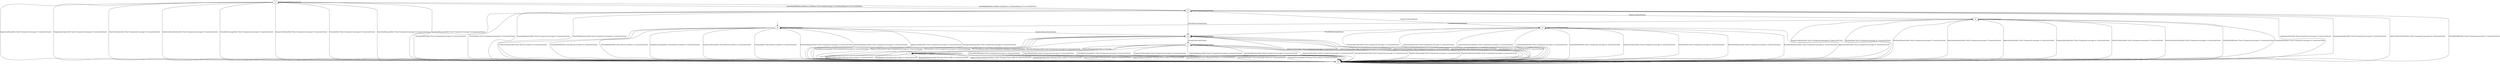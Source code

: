 digraph {
__start0 [label="" shape="none"];
__start0 -> s0;
s4
s0
s1
s2
s3
s5
s6
s7
s8
s4 -> s8 [label="ApplicationData/Alert Fatal (Unexpected message) & ConnectionClosed"]
s4 -> s4 [label="ApplicationDataEmpty/Empty"]
s4 -> s8 [label="ChangeCipherSpec/Alert Fatal (Unexpected message) & ConnectionClosed"]
s4 -> s8 [label="ClientCertificate/Alert Fatal (Unexpected message) & ConnectionClosed"]
s4 -> s8 [label="ClientCertificateVerify/Alert Fatal (Unexpected message) & ConnectionClosed"]
s4 -> s5 [label="ClientHelloDHE/ServerHello & Certificate & ServerKeyExchange & CertificateRequest & ServerHelloDone"]
s4 -> s5 [label="ClientHelloRSA/ServerHello Certificate & CertificateRequest & ServerHelloDone"]
s4 -> s8 [label="ClientKeyExchange/Alert Fatal (Unexpected message) & ConnectionClosed"]
s4 -> s8 [label="EmptyCertificate/Alert Fatal (Unexpected message) & ConnectionClosed"]
s4 -> s8 [label="Finished/Alert Fatal (Unexpected message) & ConnectionClosed"]
s4 -> s8 [label="HeartbeatRequest/Alert Fatal (Unexpected message) & ConnectionClosed"]
s4 -> s8 [label="HeartbeatResponse/Alert Fatal (Unexpected message) & ConnectionClosed"]
s0 -> s8 [label="ApplicationData/Alert Fatal (Unexpected message) & ConnectionClosed"]
s0 -> s0 [label="ApplicationDataEmpty/Empty"]
s0 -> s8 [label="ChangeCipherSpec/Alert Fatal (Unexpected message) & ConnectionClosed"]
s0 -> s8 [label="ClientCertificate/Alert Fatal (Record overflow) & ConnectionClosed"]
s0 -> s6 [label="ClientCertificateVerify/Empty"]
s0 -> s8 [label="ClientHelloDHE/Alert Fatal (Record overflow) & ConnectionClosed"]
s0 -> s8 [label="ClientHelloRSA/Alert Fatal (Record overflow) & ConnectionClosed"]
s0 -> s8 [label="ClientKeyExchange/Alert Fatal (Record overflow) & ConnectionClosed"]
s0 -> s8 [label="EmptyCertificate/Alert Fatal (Record overflow) & ConnectionClosed"]
s0 -> s8 [label="Finished/Alert Fatal (Record overflow) & ConnectionClosed"]
s0 -> s8 [label="HeartbeatRequest/Alert Fatal (Unexpected message) & ConnectionClosed"]
s0 -> s8 [label="HeartbeatResponse/Alert Fatal (Unexpected message) & ConnectionClosed"]
s1 -> s8 [label="ApplicationData/Alert Fatal (Unexpected message) & ConnectionClosed"]
s1 -> s1 [label="ApplicationDataEmpty/Empty"]
s1 -> s8 [label="ChangeCipherSpec/Alert Fatal (Unexpected message) & ConnectionClosed"]
s1 -> s8 [label="ClientCertificate/Alert Fatal (Unexpected message) & ConnectionClosed"]
s1 -> s8 [label="ClientCertificateVerify/Alert Fatal (Unexpected message) & ConnectionClosed"]
s1 -> s8 [label="ClientHelloDHE/Alert Fatal (Unexpected message) & ConnectionClosed"]
s1 -> s8 [label="ClientHelloRSA/Alert Fatal (Unexpected message) & ConnectionClosed"]
s1 -> s8 [label="ClientKeyExchange/Alert Fatal (Unexpected message) & ConnectionClosed"]
s1 -> s8 [label="EmptyCertificate/Alert Fatal (Unexpected message) & ConnectionClosed"]
s1 -> s7 [label="Finished/ChangeCipherSpec & Finished"]
s1 -> s8 [label="HeartbeatRequest/Alert Fatal (Unexpected message) & ConnectionClosed"]
s1 -> s8 [label="HeartbeatResponse/Alert Fatal (Unexpected message) & ConnectionClosed"]
s2 -> s8 [label="ApplicationData/Alert Fatal (Unexpected message) & ConnectionClosed"]
s2 -> s2 [label="ApplicationDataEmpty/Empty"]
s2 -> s8 [label="ChangeCipherSpec/Alert Fatal (Unexpected message) & ConnectionClosed"]
s2 -> s8 [label="ClientCertificate/Alert Fatal (Unexpected message) & ConnectionClosed"]
s2 -> s8 [label="ClientCertificateVerify/Alert Fatal (Unexpected message) & ConnectionClosed"]
s2 -> s8 [label="ClientHelloDHE/Alert Fatal (Unexpected message) & ConnectionClosed"]
s2 -> s8 [label="ClientHelloRSA/Alert Fatal (Unexpected message) & ConnectionClosed"]
s2 -> s0 [label="ClientKeyExchange/Empty"]
s2 -> s8 [label="EmptyCertificate/Alert Fatal (Unexpected message) & ConnectionClosed"]
s2 -> s8 [label="Finished/Alert Fatal (Unexpected message) & ConnectionClosed"]
s2 -> s8 [label="HeartbeatRequest/Alert Fatal (Unexpected message) & ConnectionClosed"]
s2 -> s8 [label="HeartbeatResponse/Alert Fatal (Unexpected message) & ConnectionClosed"]
s3 -> s8 [label="ApplicationData/Alert Fatal (Unexpected message) & ConnectionClosed"]
s3 -> s3 [label="ApplicationDataEmpty/Empty"]
s3 -> s8 [label="ChangeCipherSpec/Alert Fatal (Unexpected message) & ConnectionClosed"]
s3 -> s8 [label="ClientCertificate/Alert Fatal (Unexpected message) & ConnectionClosed"]
s3 -> s8 [label="ClientCertificateVerify/Alert Fatal (Unexpected message) & ConnectionClosed"]
s3 -> s8 [label="ClientHelloDHE/Alert Fatal (Unexpected message) & ConnectionClosed"]
s3 -> s8 [label="ClientHelloRSA/Alert Fatal (Unexpected message) & ConnectionClosed"]
s3 -> s6 [label="ClientKeyExchange/Empty"]
s3 -> s8 [label="EmptyCertificate/Alert Fatal (Unexpected message) & ConnectionClosed"]
s3 -> s8 [label="Finished/Alert Fatal (Unexpected message) & ConnectionClosed"]
s3 -> s8 [label="HeartbeatRequest/Alert Fatal (Unexpected message) & ConnectionClosed"]
s3 -> s8 [label="HeartbeatResponse/Alert Fatal (Unexpected message) & ConnectionClosed"]
s5 -> s8 [label="ApplicationData/Alert Fatal (Unexpected message) & ConnectionClosed"]
s5 -> s5 [label="ApplicationDataEmpty/Empty"]
s5 -> s8 [label="ChangeCipherSpec/Alert Fatal (Unexpected message) & ConnectionClosed"]
s5 -> s2 [label="ClientCertificate/Empty"]
s5 -> s8 [label="ClientCertificateVerify/Alert Fatal (Unexpected message) & ConnectionClosed"]
s5 -> s8 [label="ClientHelloDHE/Alert Fatal (Unexpected message) & ConnectionClosed"]
s5 -> s8 [label="ClientHelloRSA/Alert Fatal (Unexpected message) & ConnectionClosed"]
s5 -> s6 [label="ClientKeyExchange/Empty"]
s5 -> s3 [label="EmptyCertificate/Empty"]
s5 -> s8 [label="Finished/Alert Fatal (Unexpected message) & ConnectionClosed"]
s5 -> s8 [label="HeartbeatRequest/Alert Fatal (Unexpected message) & ConnectionClosed"]
s5 -> s8 [label="HeartbeatResponse/Alert Fatal (Unexpected message) & ConnectionClosed"]
s6 -> s8 [label="ApplicationData/Alert Fatal (Unexpected message) & ConnectionClosed"]
s6 -> s6 [label="ApplicationDataEmpty/Empty"]
s6 -> s1 [label="ChangeCipherSpec/Empty"]
s6 -> s8 [label="ClientCertificate/Alert Fatal (Unexpected message) & ConnectionClosed"]
s6 -> s8 [label="ClientCertificateVerify/Alert Fatal (Unexpected message) & ConnectionClosed"]
s6 -> s8 [label="ClientHelloDHE/Alert Fatal (Internal error) & ConnectionClosed"]
s6 -> s8 [label="ClientHelloRSA/Alert Fatal (Internal error) & ConnectionClosed"]
s6 -> s8 [label="ClientKeyExchange/Alert Fatal (Unexpected message) & ConnectionClosed"]
s6 -> s8 [label="EmptyCertificate/Alert Fatal (Unexpected message) & ConnectionClosed"]
s6 -> s8 [label="Finished/Alert Fatal (Unexpected message) & ConnectionClosed"]
s6 -> s8 [label="HeartbeatRequest/Alert Fatal (Unexpected message) & ConnectionClosed"]
s6 -> s8 [label="HeartbeatResponse/Alert Fatal (Unexpected message) & ConnectionClosed"]
s7 -> s8 [label="ApplicationData/ApplicationData & Alert Warning (Close notify) & ConnectionClosed"]
s7 -> s7 [label="ApplicationDataEmpty/Empty"]
s7 -> s8 [label="ChangeCipherSpec/Alert Warning (Close notify) & ConnectionClosed"]
s7 -> s8 [label="ClientCertificate/Alert Warning (Close notify) & ConnectionClosed"]
s7 -> s8 [label="ClientCertificateVerify/Alert Warning (Close notify) & ConnectionClosed"]
s7 -> s8 [label="ClientHelloDHE/Alert Fatal (Handshake failure) & ConnectionClosed"]
s7 -> s8 [label="ClientHelloRSA/Alert Fatal (Handshake failure) & ConnectionClosed"]
s7 -> s8 [label="ClientKeyExchange/Alert Warning (Close notify) & ConnectionClosed"]
s7 -> s8 [label="EmptyCertificate/Alert Warning (Close notify) & ConnectionClosed"]
s7 -> s8 [label="Finished/Alert Warning (Close notify) & ConnectionClosed"]
s7 -> s7 [label="HeartbeatRequest/HeartbeatResponse"]
s7 -> s8 [label="HeartbeatResponse/Alert Warning (Close notify) & ConnectionClosed"]
s8 -> s8 [label="ApplicationData/ConnectionClosed"]
s8 -> s8 [label="ApplicationDataEmpty/ConnectionClosed"]
s8 -> s8 [label="ChangeCipherSpec/ConnectionClosed"]
s8 -> s8 [label="ClientCertificate/ConnectionClosed"]
s8 -> s8 [label="ClientCertificateVerify/ConnectionClosed"]
s8 -> s8 [label="ClientHelloDHE/ConnectionClosed"]
s8 -> s8 [label="ClientHelloRSA/ConnectionClosed"]
s8 -> s8 [label="ClientKeyExchange/ConnectionClosed"]
s8 -> s8 [label="EmptyCertificate/ConnectionClosed"]
s8 -> s8 [label="Finished/ConnectionClosed"]
s8 -> s8 [label="HeartbeatRequest/ConnectionClosed"]
s8 -> s8 [label="HeartbeatResponse/ConnectionClosed"]
}
